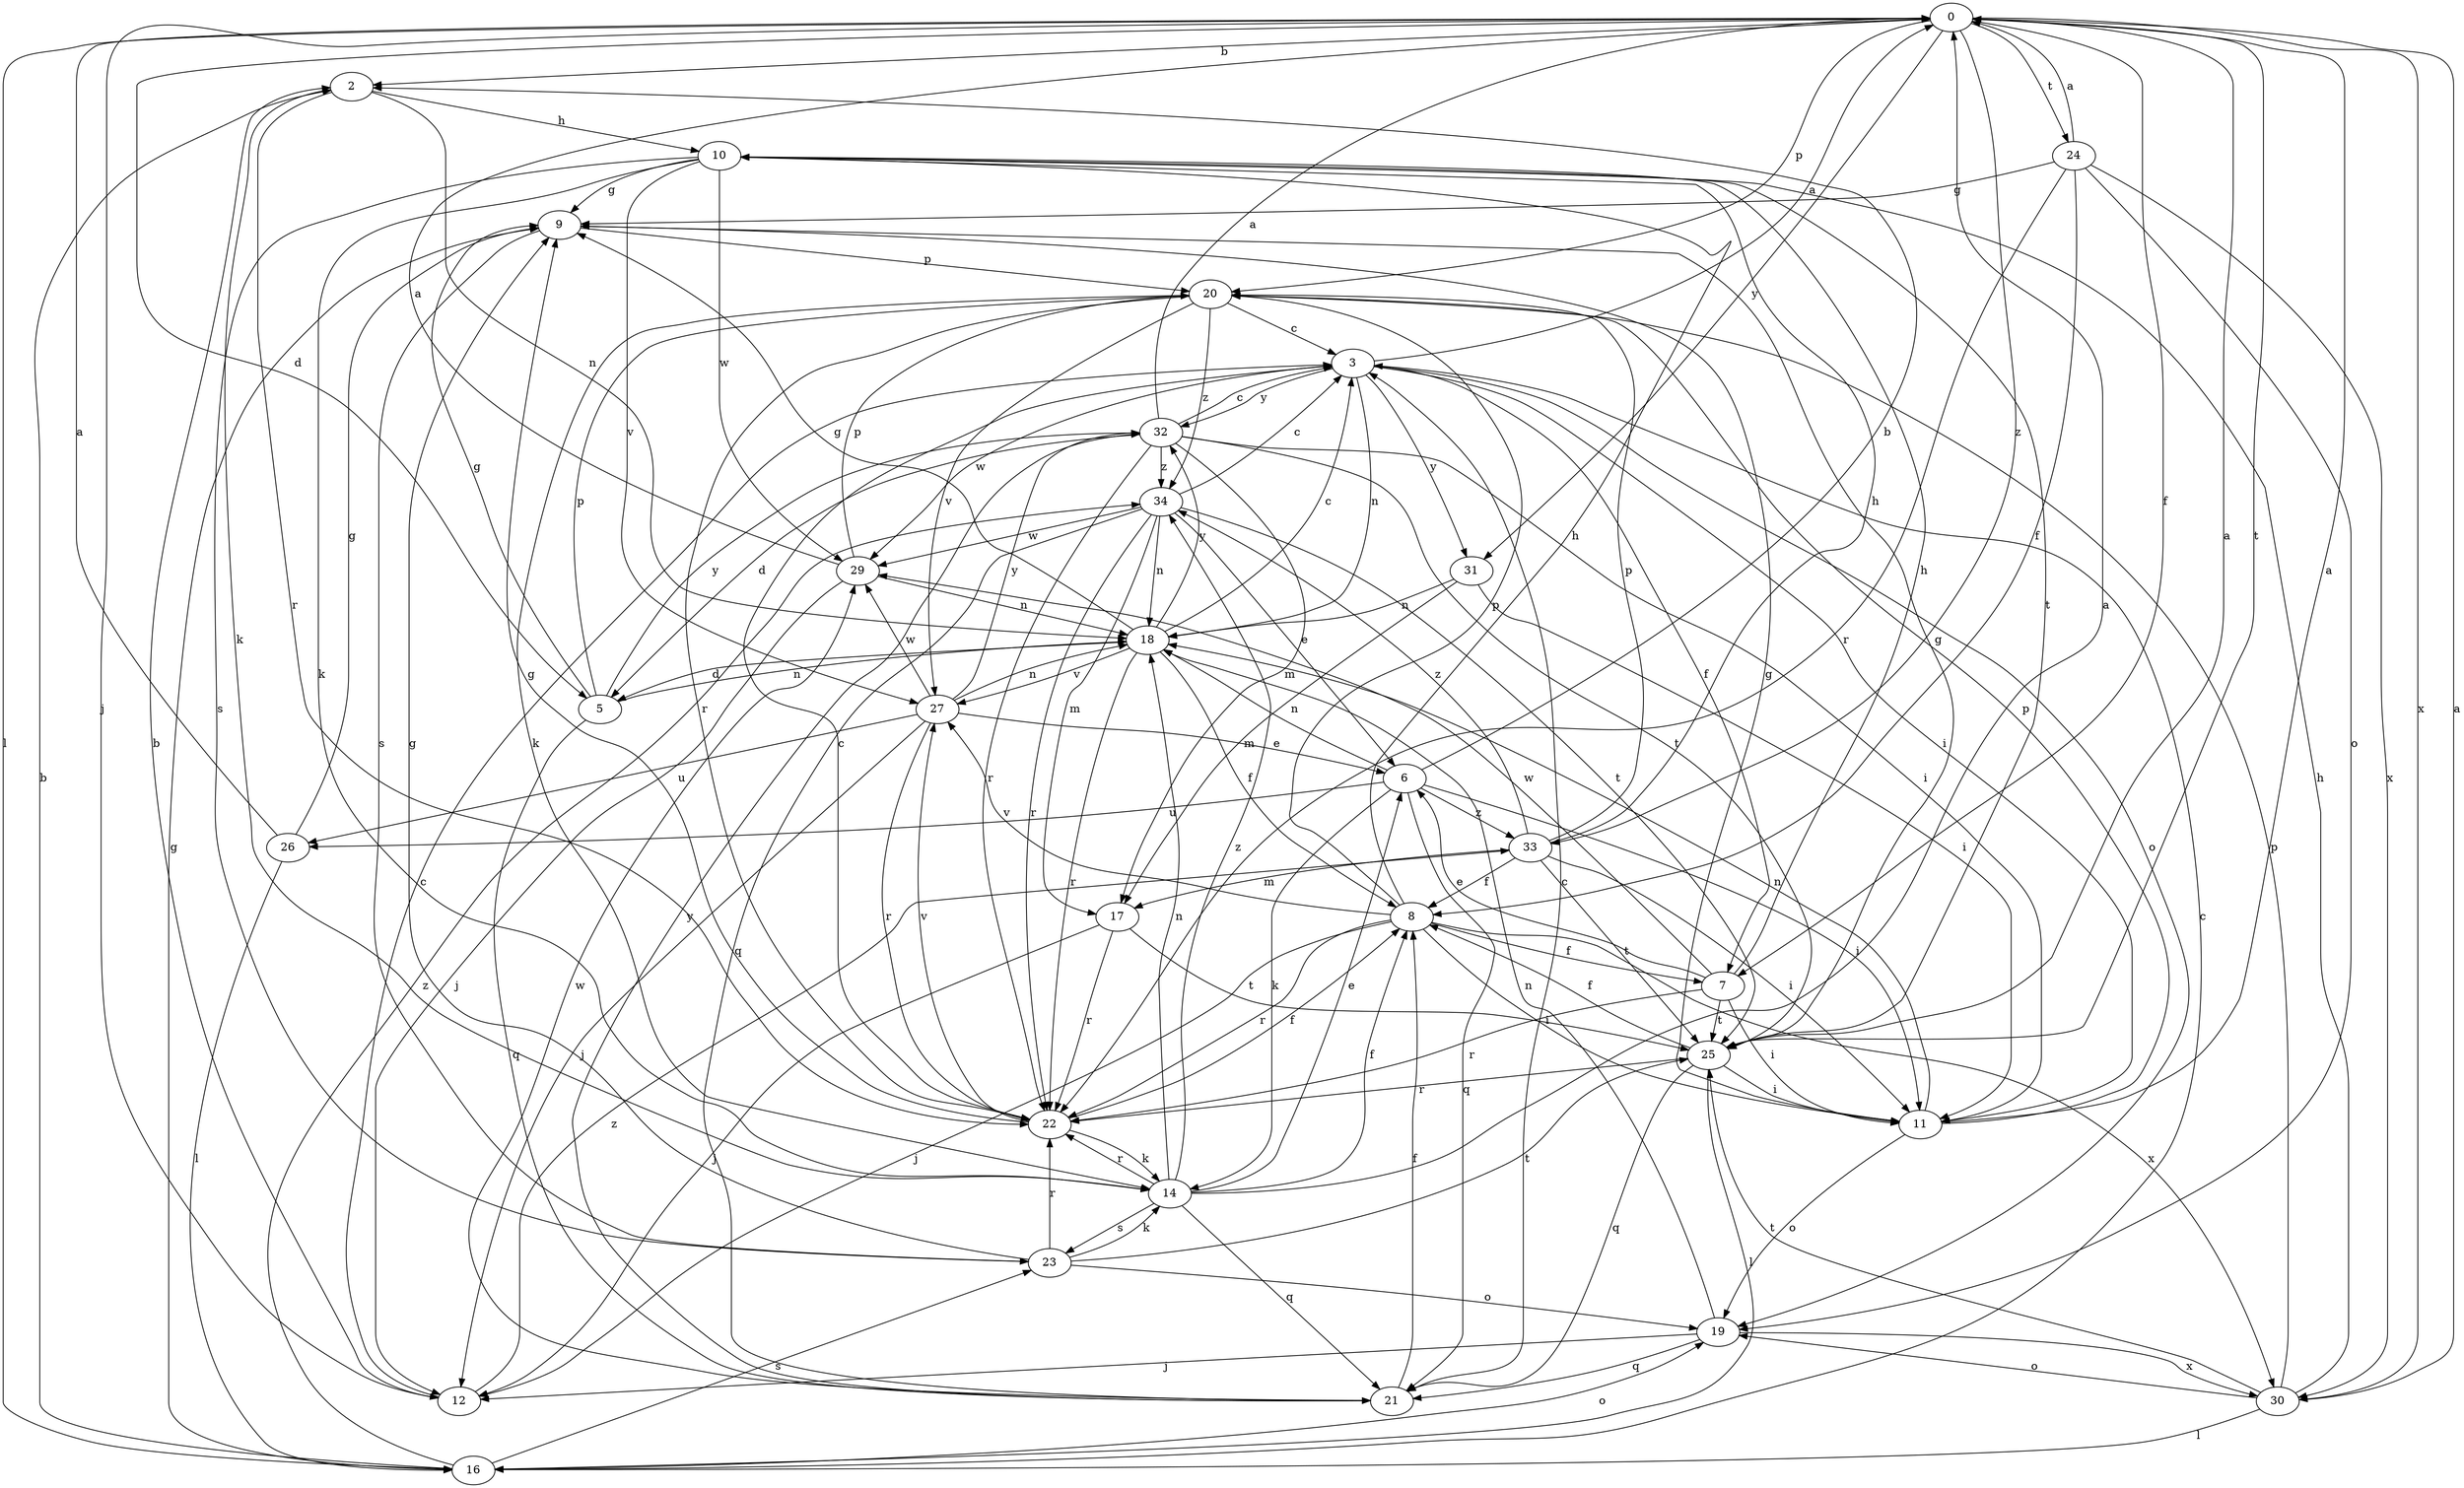 strict digraph  {
0;
2;
3;
5;
6;
7;
8;
9;
10;
11;
12;
14;
16;
17;
18;
19;
20;
21;
22;
23;
24;
25;
26;
27;
29;
30;
31;
32;
33;
34;
0 -> 2  [label=b];
0 -> 5  [label=d];
0 -> 7  [label=f];
0 -> 12  [label=j];
0 -> 16  [label=l];
0 -> 20  [label=p];
0 -> 24  [label=t];
0 -> 25  [label=t];
0 -> 30  [label=x];
0 -> 31  [label=y];
0 -> 33  [label=z];
2 -> 10  [label=h];
2 -> 14  [label=k];
2 -> 18  [label=n];
2 -> 22  [label=r];
3 -> 0  [label=a];
3 -> 7  [label=f];
3 -> 11  [label=i];
3 -> 18  [label=n];
3 -> 19  [label=o];
3 -> 29  [label=w];
3 -> 31  [label=y];
3 -> 32  [label=y];
5 -> 9  [label=g];
5 -> 18  [label=n];
5 -> 20  [label=p];
5 -> 21  [label=q];
5 -> 32  [label=y];
6 -> 2  [label=b];
6 -> 11  [label=i];
6 -> 14  [label=k];
6 -> 18  [label=n];
6 -> 21  [label=q];
6 -> 26  [label=u];
6 -> 33  [label=z];
7 -> 6  [label=e];
7 -> 10  [label=h];
7 -> 11  [label=i];
7 -> 22  [label=r];
7 -> 25  [label=t];
7 -> 29  [label=w];
8 -> 7  [label=f];
8 -> 10  [label=h];
8 -> 11  [label=i];
8 -> 12  [label=j];
8 -> 20  [label=p];
8 -> 22  [label=r];
8 -> 27  [label=v];
8 -> 30  [label=x];
9 -> 20  [label=p];
9 -> 23  [label=s];
10 -> 9  [label=g];
10 -> 14  [label=k];
10 -> 23  [label=s];
10 -> 25  [label=t];
10 -> 27  [label=v];
10 -> 29  [label=w];
11 -> 0  [label=a];
11 -> 9  [label=g];
11 -> 18  [label=n];
11 -> 19  [label=o];
11 -> 20  [label=p];
12 -> 2  [label=b];
12 -> 3  [label=c];
12 -> 33  [label=z];
14 -> 0  [label=a];
14 -> 6  [label=e];
14 -> 8  [label=f];
14 -> 18  [label=n];
14 -> 21  [label=q];
14 -> 22  [label=r];
14 -> 23  [label=s];
14 -> 34  [label=z];
16 -> 2  [label=b];
16 -> 3  [label=c];
16 -> 9  [label=g];
16 -> 19  [label=o];
16 -> 23  [label=s];
16 -> 34  [label=z];
17 -> 12  [label=j];
17 -> 22  [label=r];
17 -> 25  [label=t];
18 -> 3  [label=c];
18 -> 5  [label=d];
18 -> 8  [label=f];
18 -> 9  [label=g];
18 -> 22  [label=r];
18 -> 27  [label=v];
18 -> 32  [label=y];
19 -> 12  [label=j];
19 -> 18  [label=n];
19 -> 21  [label=q];
19 -> 30  [label=x];
20 -> 3  [label=c];
20 -> 14  [label=k];
20 -> 22  [label=r];
20 -> 27  [label=v];
20 -> 34  [label=z];
21 -> 3  [label=c];
21 -> 8  [label=f];
21 -> 29  [label=w];
21 -> 32  [label=y];
22 -> 3  [label=c];
22 -> 8  [label=f];
22 -> 9  [label=g];
22 -> 14  [label=k];
22 -> 27  [label=v];
23 -> 9  [label=g];
23 -> 14  [label=k];
23 -> 19  [label=o];
23 -> 22  [label=r];
23 -> 25  [label=t];
24 -> 0  [label=a];
24 -> 8  [label=f];
24 -> 9  [label=g];
24 -> 19  [label=o];
24 -> 22  [label=r];
24 -> 30  [label=x];
25 -> 0  [label=a];
25 -> 8  [label=f];
25 -> 9  [label=g];
25 -> 11  [label=i];
25 -> 16  [label=l];
25 -> 21  [label=q];
25 -> 22  [label=r];
26 -> 0  [label=a];
26 -> 9  [label=g];
26 -> 16  [label=l];
27 -> 6  [label=e];
27 -> 12  [label=j];
27 -> 18  [label=n];
27 -> 22  [label=r];
27 -> 26  [label=u];
27 -> 29  [label=w];
27 -> 32  [label=y];
29 -> 0  [label=a];
29 -> 12  [label=j];
29 -> 18  [label=n];
29 -> 20  [label=p];
30 -> 0  [label=a];
30 -> 10  [label=h];
30 -> 16  [label=l];
30 -> 19  [label=o];
30 -> 20  [label=p];
30 -> 25  [label=t];
31 -> 11  [label=i];
31 -> 17  [label=m];
31 -> 18  [label=n];
32 -> 0  [label=a];
32 -> 3  [label=c];
32 -> 5  [label=d];
32 -> 11  [label=i];
32 -> 17  [label=m];
32 -> 22  [label=r];
32 -> 25  [label=t];
32 -> 34  [label=z];
33 -> 8  [label=f];
33 -> 10  [label=h];
33 -> 11  [label=i];
33 -> 17  [label=m];
33 -> 20  [label=p];
33 -> 25  [label=t];
33 -> 34  [label=z];
34 -> 3  [label=c];
34 -> 6  [label=e];
34 -> 17  [label=m];
34 -> 18  [label=n];
34 -> 21  [label=q];
34 -> 22  [label=r];
34 -> 25  [label=t];
34 -> 29  [label=w];
}
